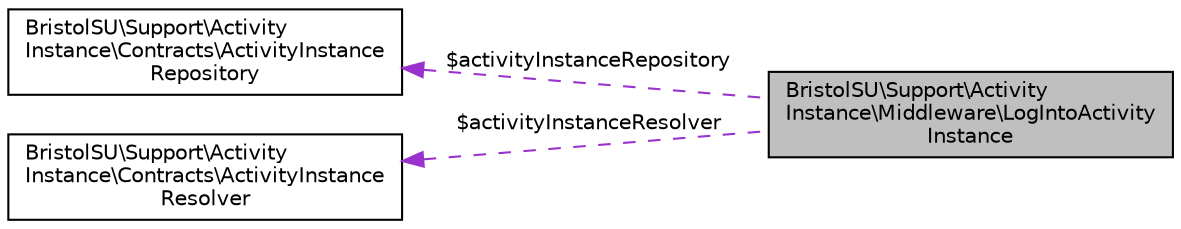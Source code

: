 digraph "BristolSU\Support\ActivityInstance\Middleware\LogIntoActivityInstance"
{
  edge [fontname="Helvetica",fontsize="10",labelfontname="Helvetica",labelfontsize="10"];
  node [fontname="Helvetica",fontsize="10",shape=record];
  rankdir="LR";
  Node1 [label="BristolSU\\Support\\Activity\lInstance\\Middleware\\LogIntoActivity\lInstance",height=0.2,width=0.4,color="black", fillcolor="grey75", style="filled", fontcolor="black"];
  Node2 -> Node1 [dir="back",color="darkorchid3",fontsize="10",style="dashed",label=" $activityInstanceRepository" ,fontname="Helvetica"];
  Node2 [label="BristolSU\\Support\\Activity\lInstance\\Contracts\\ActivityInstance\lRepository",height=0.2,width=0.4,color="black", fillcolor="white", style="filled",URL="$interfaceBristolSU_1_1Support_1_1ActivityInstance_1_1Contracts_1_1ActivityInstanceRepository.html"];
  Node3 -> Node1 [dir="back",color="darkorchid3",fontsize="10",style="dashed",label=" $activityInstanceResolver" ,fontname="Helvetica"];
  Node3 [label="BristolSU\\Support\\Activity\lInstance\\Contracts\\ActivityInstance\lResolver",height=0.2,width=0.4,color="black", fillcolor="white", style="filled",URL="$interfaceBristolSU_1_1Support_1_1ActivityInstance_1_1Contracts_1_1ActivityInstanceResolver.html"];
}
